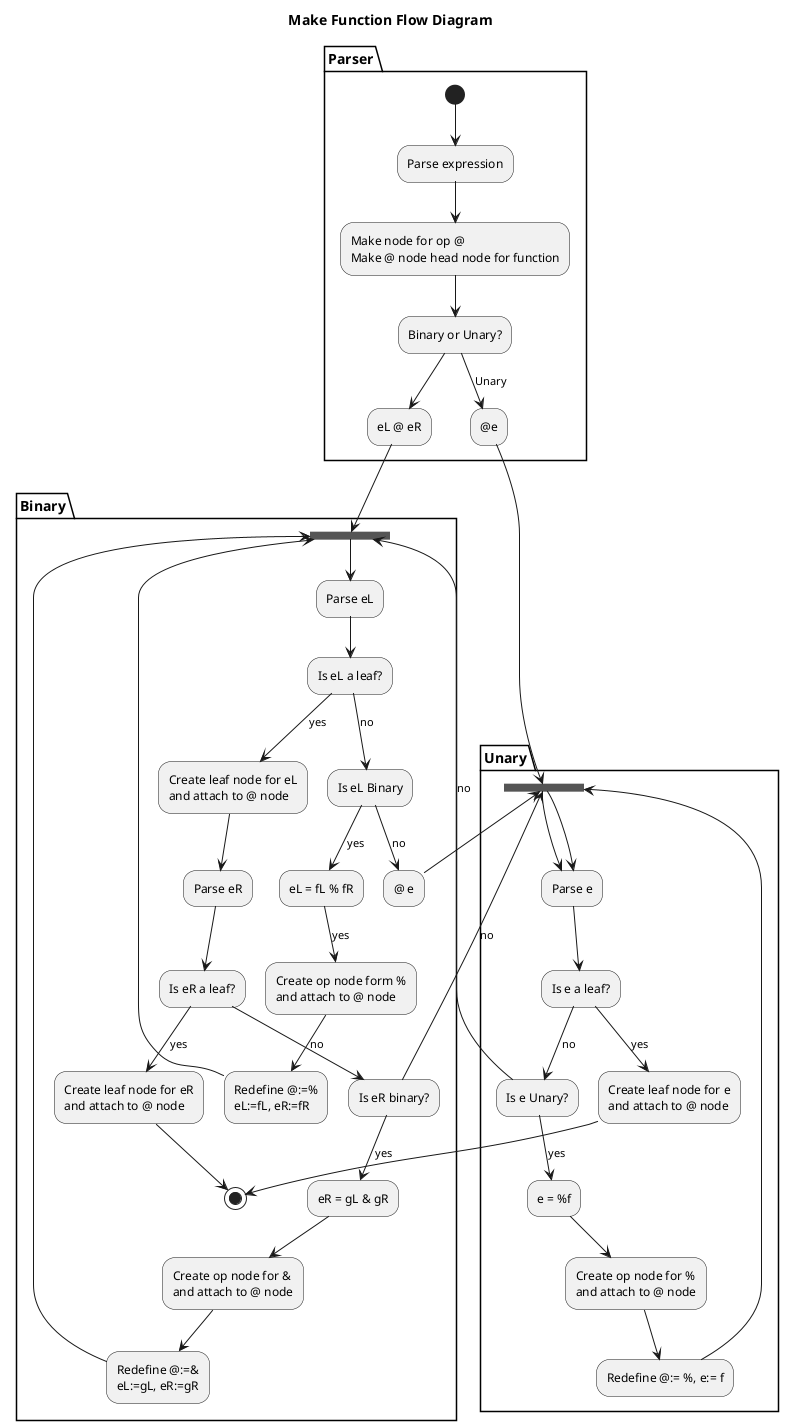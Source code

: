 @startuml
title Make Function Flow Diagram

partition Parser {
(*) --> Parse expression
--> "Make node for op @
Make @ node head node for function"
--> "Binary or Unary?" as BoU
}

partition Binary {
===BRep1=== --> Parse eL
}

partition Parser {
BoU --> "eL @ eR" 
--> ===BRep1===
}

partition Binary {
"Parse eL" --> "Is eL a leaf?"
-->[yes] "Create leaf node for eL
and attach to @ node" as endL

"Is eL a leaf?" -->[no] "Is eL Binary" 
-->[yes] eL = fL % fR
-->[yes] "Create op node form %
and attach to @ node"
--> "Redefine @:=% 
eL:=fL, eR:=fR"
--> ===BRep1===
}

partition Unary {
===URep1=== --> Parse e
}

partition Binary {
"Is eL Binary" -->[no] "@ e"
--> ===URep1===

endL --> Parse eR
--> "Is eR a leaf?"
-->[yes] "Create leaf node for eR
and attach to @ node" as endR
--> (*)

"Is eR a leaf?" -->[no] Is eR binary?
-->[yes] eR = gL & gR
--> "Create op node for &
and attach to @ node"
--> "Redefine @:=&
eL:=gL, eR:=gR"
--> ===BRep1===

"Is eR binary?" -->[no] ===URep1===
}




partition Parser {
BoU -->[Unary] "@e"
--> ===URep1===
}


partition Unary {

===URep1=== --> Parse e
--> Is e a leaf?
-->[yes] "Create leaf node for e
and attach to @ node"
--> (*)

"Is e a leaf?" -->[no] Is e Unary?
-->[yes]e = %f
--> "Create op node for %
and attach to @ node"
--> Redefine @:= %, e:= f
--> ===URep1===

"Is e Unary?" -->[no] ===BRep1===
}


@enduml